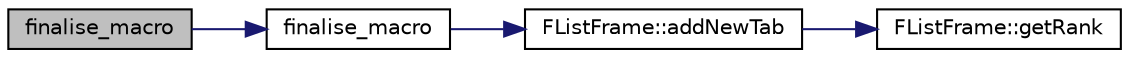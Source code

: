 digraph "finalise_macro"
{
 // INTERACTIVE_SVG=YES
  edge [fontname="Helvetica",fontsize="10",labelfontname="Helvetica",labelfontsize="10"];
  node [fontname="Helvetica",fontsize="10",shape=record];
  rankdir="LR";
  Node5 [label="finalise_macro",height=0.2,width=0.4,color="black", fillcolor="grey75", style="filled", fontcolor="black"];
  Node5 -> Node6 [color="midnightblue",fontsize="10",style="solid",fontname="Helvetica"];
  Node6 [label="finalise_macro",height=0.2,width=0.4,color="black", fillcolor="white", style="filled",URL="$flistframe_8cpp.html#a8ce4ab3e25940112701a829eea4dc8db"];
  Node6 -> Node7 [color="midnightblue",fontsize="10",style="solid",fontname="Helvetica"];
  Node7 [label="FListFrame::addNewTab",height=0.2,width=0.4,color="black", fillcolor="white", style="filled",URL="$class_f_list_frame.html#a5c6ce884a0169251e359364921d1f89c"];
  Node7 -> Node8 [color="midnightblue",fontsize="10",style="solid",fontname="Helvetica"];
  Node8 [label="FListFrame::getRank",height=0.2,width=0.4,color="black", fillcolor="white", style="filled",URL="$class_f_list_frame.html#a4bf0d0d8e56418df395b020d2e66db5f",tooltip="Récupère la taille courante (0-based) du conteneur FListFrame::widgetContainer. "];
}
